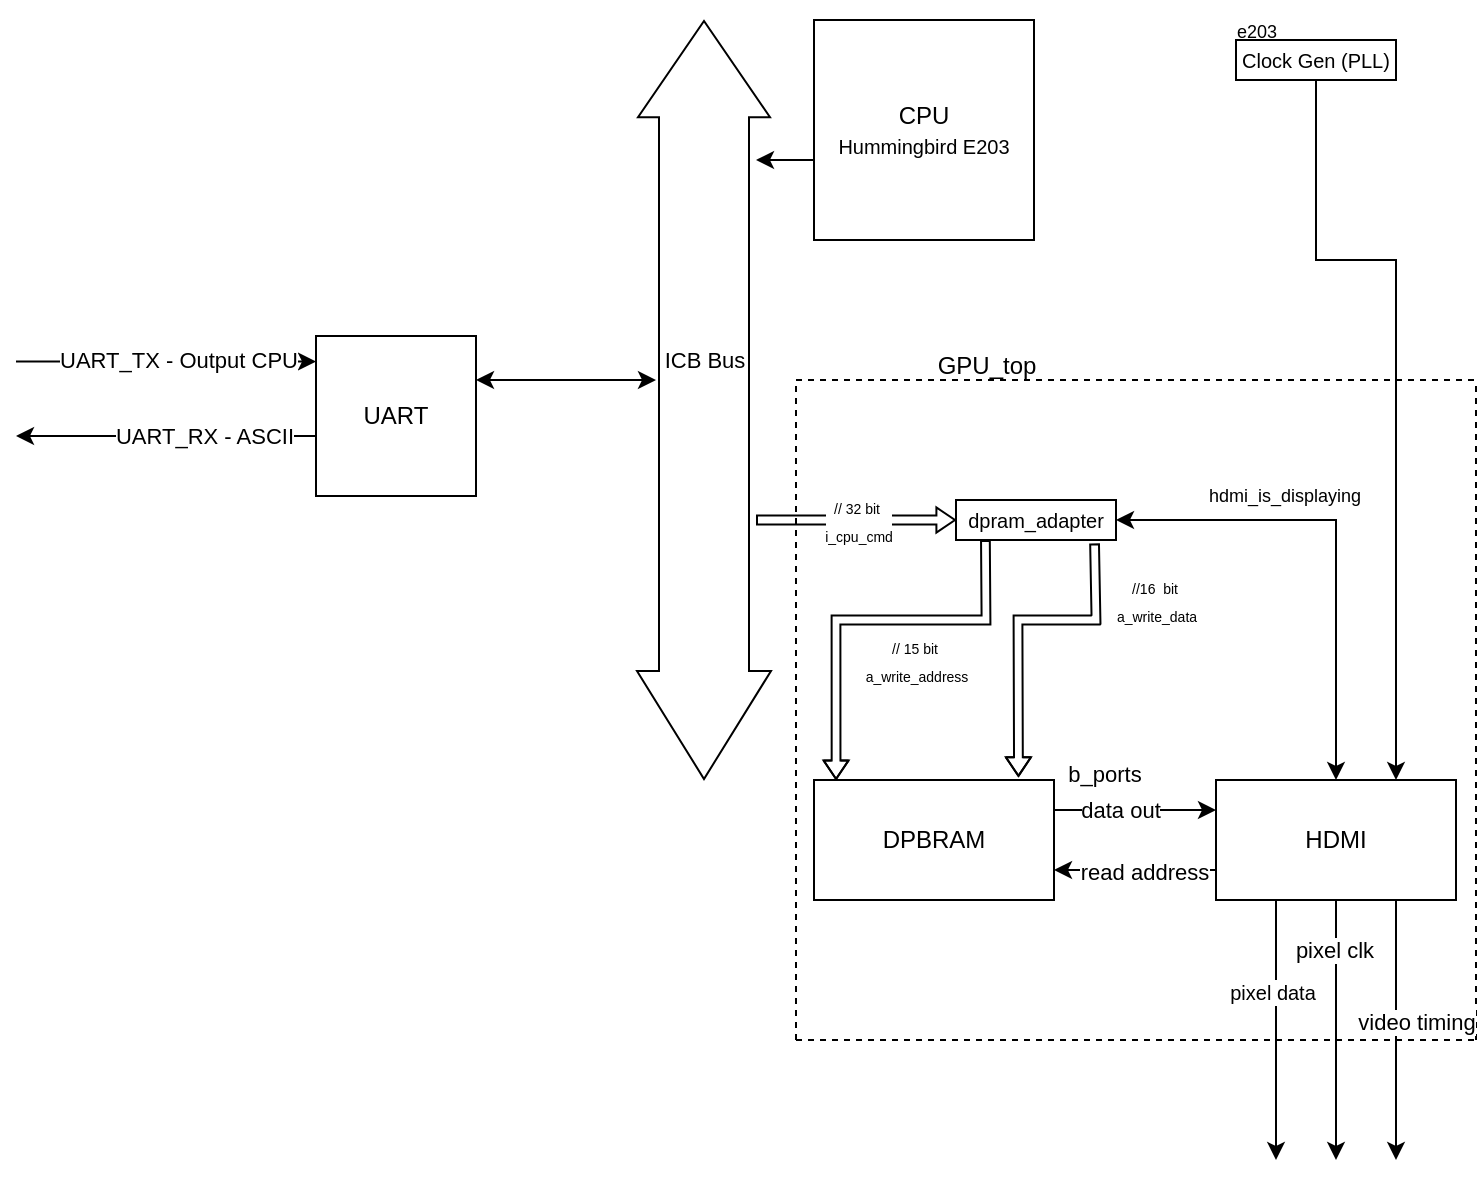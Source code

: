 <mxfile version="28.0.6">
  <diagram name="Pagina-1" id="KzIhoY3ENq3hdUddALfp">
    <mxGraphModel dx="983" dy="518" grid="1" gridSize="10" guides="1" tooltips="1" connect="1" arrows="1" fold="1" page="1" pageScale="1" pageWidth="827" pageHeight="1169" math="0" shadow="0">
      <root>
        <mxCell id="0" />
        <mxCell id="1" parent="0" />
        <mxCell id="MOmz2aD5P11YnYtUGGUo-1" value="CPU&lt;div&gt;&lt;font style=&quot;font-size: 10px;&quot;&gt;Hummingbird E203&lt;/font&gt;&lt;/div&gt;" style="whiteSpace=wrap;html=1;aspect=fixed;" parent="1" vertex="1">
          <mxGeometry x="469" y="60" width="110" height="110" as="geometry" />
        </mxCell>
        <mxCell id="MOmz2aD5P11YnYtUGGUo-3" value="" style="shape=flexArrow;endArrow=classic;startArrow=classic;html=1;rounded=0;startWidth=21;startSize=17.67;width=45;endSize=15.69;" parent="1" edge="1">
          <mxGeometry width="100" height="100" relative="1" as="geometry">
            <mxPoint x="414" y="440" as="sourcePoint" />
            <mxPoint x="414" y="60" as="targetPoint" />
          </mxGeometry>
        </mxCell>
        <mxCell id="MOmz2aD5P11YnYtUGGUo-6" value="ICB Bus" style="edgeLabel;html=1;align=center;verticalAlign=middle;resizable=0;points=[];" parent="MOmz2aD5P11YnYtUGGUo-3" vertex="1" connectable="0">
          <mxGeometry x="0.025" y="7" relative="1" as="geometry">
            <mxPoint x="7" y="-16" as="offset" />
          </mxGeometry>
        </mxCell>
        <mxCell id="MOmz2aD5P11YnYtUGGUo-7" value="UART" style="whiteSpace=wrap;html=1;aspect=fixed;" parent="1" vertex="1">
          <mxGeometry x="220" y="218" width="80" height="80" as="geometry" />
        </mxCell>
        <mxCell id="MOmz2aD5P11YnYtUGGUo-14" value="" style="endArrow=classic;html=1;rounded=0;exitX=1;exitY=0.25;exitDx=0;exitDy=0;" parent="1" edge="1">
          <mxGeometry width="50" height="50" relative="1" as="geometry">
            <mxPoint x="220" y="268" as="sourcePoint" />
            <mxPoint x="70" y="268" as="targetPoint" />
          </mxGeometry>
        </mxCell>
        <mxCell id="MOmz2aD5P11YnYtUGGUo-15" value="UART_RX - ASCII" style="edgeLabel;html=1;align=center;verticalAlign=middle;resizable=0;points=[];" parent="MOmz2aD5P11YnYtUGGUo-14" vertex="1" connectable="0">
          <mxGeometry x="-0.173" relative="1" as="geometry">
            <mxPoint x="6" as="offset" />
          </mxGeometry>
        </mxCell>
        <mxCell id="MOmz2aD5P11YnYtUGGUo-16" value="" style="endArrow=classic;html=1;rounded=0;entryX=1;entryY=0.75;entryDx=0;entryDy=0;exitX=1;exitY=0.75;exitDx=0;exitDy=0;" parent="1" edge="1">
          <mxGeometry width="50" height="50" relative="1" as="geometry">
            <mxPoint x="70" y="230.76" as="sourcePoint" />
            <mxPoint x="220" y="230.76" as="targetPoint" />
          </mxGeometry>
        </mxCell>
        <mxCell id="MOmz2aD5P11YnYtUGGUo-17" value="UART_TX - Output CPU" style="edgeLabel;html=1;align=center;verticalAlign=middle;resizable=0;points=[];" parent="MOmz2aD5P11YnYtUGGUo-16" vertex="1" connectable="0">
          <mxGeometry x="0.164" y="1" relative="1" as="geometry">
            <mxPoint x="-7" as="offset" />
          </mxGeometry>
        </mxCell>
        <mxCell id="MOmz2aD5P11YnYtUGGUo-21" value="" style="endArrow=none;dashed=1;html=1;rounded=0;" parent="1" edge="1">
          <mxGeometry width="50" height="50" relative="1" as="geometry">
            <mxPoint x="460" y="570" as="sourcePoint" />
            <mxPoint x="460" y="240" as="targetPoint" />
            <Array as="points">
              <mxPoint x="460" y="320" />
            </Array>
          </mxGeometry>
        </mxCell>
        <mxCell id="MOmz2aD5P11YnYtUGGUo-23" value="" style="endArrow=none;dashed=1;html=1;rounded=0;" parent="1" edge="1">
          <mxGeometry width="50" height="50" relative="1" as="geometry">
            <mxPoint x="460" y="240" as="sourcePoint" />
            <mxPoint x="800" y="240" as="targetPoint" />
          </mxGeometry>
        </mxCell>
        <mxCell id="MOmz2aD5P11YnYtUGGUo-24" value="" style="endArrow=none;dashed=1;html=1;rounded=0;" parent="1" edge="1">
          <mxGeometry width="50" height="50" relative="1" as="geometry">
            <mxPoint x="800" y="570" as="sourcePoint" />
            <mxPoint x="800" y="240" as="targetPoint" />
          </mxGeometry>
        </mxCell>
        <mxCell id="MOmz2aD5P11YnYtUGGUo-25" value="" style="endArrow=none;dashed=1;html=1;rounded=0;" parent="1" edge="1">
          <mxGeometry width="50" height="50" relative="1" as="geometry">
            <mxPoint x="460" y="570" as="sourcePoint" />
            <mxPoint x="800" y="570" as="targetPoint" />
          </mxGeometry>
        </mxCell>
        <mxCell id="MOmz2aD5P11YnYtUGGUo-26" value="GPU_top" style="text;html=1;align=center;verticalAlign=middle;resizable=0;points=[];autosize=1;strokeColor=none;fillColor=none;" parent="1" vertex="1">
          <mxGeometry x="520" y="218" width="70" height="30" as="geometry" />
        </mxCell>
        <mxCell id="MOmz2aD5P11YnYtUGGUo-27" value="" style="endArrow=classic;html=1;rounded=0;exitX=0;exitY=0.636;exitDx=0;exitDy=0;exitPerimeter=0;" parent="1" edge="1" source="MOmz2aD5P11YnYtUGGUo-1">
          <mxGeometry width="50" height="50" relative="1" as="geometry">
            <mxPoint x="520" y="140" as="sourcePoint" />
            <mxPoint x="440" y="130" as="targetPoint" />
          </mxGeometry>
        </mxCell>
        <mxCell id="MOmz2aD5P11YnYtUGGUo-28" value="&lt;font style=&quot;font-size: 10px;&quot;&gt;dpram_adapter&lt;/font&gt;" style="rounded=0;whiteSpace=wrap;html=1;" parent="1" vertex="1">
          <mxGeometry x="540" y="300" width="80" height="20" as="geometry" />
        </mxCell>
        <mxCell id="MOmz2aD5P11YnYtUGGUo-32" value="" style="shape=flexArrow;endArrow=classic;html=1;rounded=0;width=4.39;endSize=2.766;endWidth=7.127;entryX=0;entryY=0.5;entryDx=0;entryDy=0;" parent="1" target="MOmz2aD5P11YnYtUGGUo-28" edge="1">
          <mxGeometry width="50" height="50" relative="1" as="geometry">
            <mxPoint x="440" y="310" as="sourcePoint" />
            <mxPoint x="490" y="230" as="targetPoint" />
          </mxGeometry>
        </mxCell>
        <mxCell id="MOmz2aD5P11YnYtUGGUo-33" value="&lt;font style=&quot;font-size: 7px;&quot;&gt;// 32 bit&amp;nbsp;&lt;/font&gt;&lt;div&gt;&lt;font style=&quot;font-size: 7px;&quot;&gt;i_cpu_cmd&lt;/font&gt;&lt;/div&gt;" style="edgeLabel;html=1;align=center;verticalAlign=middle;resizable=0;points=[];" parent="MOmz2aD5P11YnYtUGGUo-32" vertex="1" connectable="0">
          <mxGeometry x="-0.132" y="-2" relative="1" as="geometry">
            <mxPoint x="7" y="-2" as="offset" />
          </mxGeometry>
        </mxCell>
        <mxCell id="MOmz2aD5P11YnYtUGGUo-36" value="" style="shape=flexArrow;endArrow=classic;html=1;rounded=0;width=4.39;endSize=2.766;endWidth=7.127;exitX=0.866;exitY=1.083;exitDx=0;exitDy=0;exitPerimeter=0;entryX=0.852;entryY=-0.026;entryDx=0;entryDy=0;entryPerimeter=0;" parent="1" source="MOmz2aD5P11YnYtUGGUo-28" edge="1" target="MOmz2aD5P11YnYtUGGUo-39">
          <mxGeometry width="50" height="50" relative="1" as="geometry">
            <mxPoint x="610" y="330" as="sourcePoint" />
            <mxPoint x="609" y="370" as="targetPoint" />
            <Array as="points">
              <mxPoint x="610" y="360" />
              <mxPoint x="571" y="360" />
            </Array>
          </mxGeometry>
        </mxCell>
        <mxCell id="MOmz2aD5P11YnYtUGGUo-39" value="DPBRAM" style="rounded=0;whiteSpace=wrap;html=1;" parent="1" vertex="1">
          <mxGeometry x="469" y="440" width="120" height="60" as="geometry" />
        </mxCell>
        <mxCell id="MOmz2aD5P11YnYtUGGUo-41" value="HDMI" style="rounded=0;whiteSpace=wrap;html=1;" parent="1" vertex="1">
          <mxGeometry x="670" y="440" width="120" height="60" as="geometry" />
        </mxCell>
        <mxCell id="MOmz2aD5P11YnYtUGGUo-42" value="" style="endArrow=classic;html=1;rounded=0;entryX=1;entryY=0.75;entryDx=0;entryDy=0;exitX=0;exitY=0.75;exitDx=0;exitDy=0;" parent="1" source="MOmz2aD5P11YnYtUGGUo-41" target="MOmz2aD5P11YnYtUGGUo-39" edge="1">
          <mxGeometry width="50" height="50" relative="1" as="geometry">
            <mxPoint x="390" y="520" as="sourcePoint" />
            <mxPoint x="440" y="470" as="targetPoint" />
          </mxGeometry>
        </mxCell>
        <mxCell id="MOmz2aD5P11YnYtUGGUo-45" value="read address" style="edgeLabel;html=1;align=center;verticalAlign=middle;resizable=0;points=[];" parent="MOmz2aD5P11YnYtUGGUo-42" vertex="1" connectable="0">
          <mxGeometry x="-0.097" y="1" relative="1" as="geometry">
            <mxPoint as="offset" />
          </mxGeometry>
        </mxCell>
        <mxCell id="MOmz2aD5P11YnYtUGGUo-43" value="" style="endArrow=classic;html=1;rounded=0;entryX=0;entryY=0.25;entryDx=0;entryDy=0;exitX=1;exitY=0.25;exitDx=0;exitDy=0;" parent="1" source="MOmz2aD5P11YnYtUGGUo-39" target="MOmz2aD5P11YnYtUGGUo-41" edge="1">
          <mxGeometry width="50" height="50" relative="1" as="geometry">
            <mxPoint x="390" y="520" as="sourcePoint" />
            <mxPoint x="440" y="470" as="targetPoint" />
          </mxGeometry>
        </mxCell>
        <mxCell id="MOmz2aD5P11YnYtUGGUo-44" value="data out" style="edgeLabel;html=1;align=center;verticalAlign=middle;resizable=0;points=[];" parent="MOmz2aD5P11YnYtUGGUo-43" vertex="1" connectable="0">
          <mxGeometry x="-0.184" relative="1" as="geometry">
            <mxPoint as="offset" />
          </mxGeometry>
        </mxCell>
        <mxCell id="MOmz2aD5P11YnYtUGGUo-46" value="" style="endArrow=classic;startArrow=classic;html=1;rounded=0;exitX=0.5;exitY=0;exitDx=0;exitDy=0;entryX=1;entryY=0.5;entryDx=0;entryDy=0;" parent="1" source="MOmz2aD5P11YnYtUGGUo-41" edge="1" target="MOmz2aD5P11YnYtUGGUo-28">
          <mxGeometry width="50" height="50" relative="1" as="geometry">
            <mxPoint x="530" y="380" as="sourcePoint" />
            <mxPoint x="640" y="310" as="targetPoint" />
            <Array as="points">
              <mxPoint x="730" y="310" />
            </Array>
          </mxGeometry>
        </mxCell>
        <mxCell id="MOmz2aD5P11YnYtUGGUo-47" value="" style="endArrow=classic;html=1;rounded=0;exitX=0.25;exitY=1;exitDx=0;exitDy=0;" parent="1" source="MOmz2aD5P11YnYtUGGUo-41" edge="1">
          <mxGeometry width="50" height="50" relative="1" as="geometry">
            <mxPoint x="610" y="540" as="sourcePoint" />
            <mxPoint x="700" y="630" as="targetPoint" />
          </mxGeometry>
        </mxCell>
        <mxCell id="MOmz2aD5P11YnYtUGGUo-53" value="&lt;font style=&quot;font-size: 10px;&quot;&gt;pixel data&lt;/font&gt;" style="edgeLabel;html=1;align=center;verticalAlign=middle;resizable=0;points=[];" parent="MOmz2aD5P11YnYtUGGUo-47" vertex="1" connectable="0">
          <mxGeometry x="-0.301" y="-2" relative="1" as="geometry">
            <mxPoint as="offset" />
          </mxGeometry>
        </mxCell>
        <mxCell id="MOmz2aD5P11YnYtUGGUo-48" value="" style="endArrow=classic;html=1;rounded=0;exitX=0.5;exitY=1;exitDx=0;exitDy=0;" parent="1" source="MOmz2aD5P11YnYtUGGUo-41" edge="1">
          <mxGeometry width="50" height="50" relative="1" as="geometry">
            <mxPoint x="610" y="540" as="sourcePoint" />
            <mxPoint x="730" y="630" as="targetPoint" />
          </mxGeometry>
        </mxCell>
        <mxCell id="MOmz2aD5P11YnYtUGGUo-54" value="pixel clk" style="edgeLabel;html=1;align=center;verticalAlign=middle;resizable=0;points=[];" parent="MOmz2aD5P11YnYtUGGUo-48" vertex="1" connectable="0">
          <mxGeometry x="-0.621" y="-1" relative="1" as="geometry">
            <mxPoint as="offset" />
          </mxGeometry>
        </mxCell>
        <mxCell id="MOmz2aD5P11YnYtUGGUo-51" value="&lt;font style=&quot;font-size: 10px;&quot;&gt;Clock Gen (PLL)&lt;/font&gt;" style="rounded=0;whiteSpace=wrap;html=1;" parent="1" vertex="1">
          <mxGeometry x="680" y="70" width="80" height="20" as="geometry" />
        </mxCell>
        <mxCell id="MOmz2aD5P11YnYtUGGUo-52" value="" style="endArrow=classic;html=1;rounded=0;exitX=0.5;exitY=1;exitDx=0;exitDy=0;entryX=0.75;entryY=0;entryDx=0;entryDy=0;" parent="1" source="MOmz2aD5P11YnYtUGGUo-51" target="MOmz2aD5P11YnYtUGGUo-41" edge="1">
          <mxGeometry width="50" height="50" relative="1" as="geometry">
            <mxPoint x="560" y="380" as="sourcePoint" />
            <mxPoint x="610" y="330" as="targetPoint" />
            <Array as="points">
              <mxPoint x="720" y="180" />
              <mxPoint x="760" y="180" />
              <mxPoint x="760" y="270" />
            </Array>
          </mxGeometry>
        </mxCell>
        <mxCell id="MOmz2aD5P11YnYtUGGUo-55" value="" style="endArrow=classic;html=1;rounded=0;exitX=0.5;exitY=1;exitDx=0;exitDy=0;" parent="1" edge="1">
          <mxGeometry width="50" height="50" relative="1" as="geometry">
            <mxPoint x="760" y="500" as="sourcePoint" />
            <mxPoint x="760" y="630" as="targetPoint" />
          </mxGeometry>
        </mxCell>
        <mxCell id="MOmz2aD5P11YnYtUGGUo-56" value="video timing" style="edgeLabel;html=1;align=center;verticalAlign=middle;resizable=0;points=[];" parent="MOmz2aD5P11YnYtUGGUo-55" vertex="1" connectable="0">
          <mxGeometry x="-0.621" y="-1" relative="1" as="geometry">
            <mxPoint x="11" y="36" as="offset" />
          </mxGeometry>
        </mxCell>
        <mxCell id="MOmz2aD5P11YnYtUGGUo-58" value="&lt;font style=&quot;font-size: 9px;&quot;&gt;e203&lt;/font&gt;" style="text;html=1;align=center;verticalAlign=middle;resizable=0;points=[];autosize=1;strokeColor=none;fillColor=none;" parent="1" vertex="1">
          <mxGeometry x="670" y="50" width="40" height="30" as="geometry" />
        </mxCell>
        <mxCell id="PbsWKxKcGO8dEBl_YEtn-2" value="" style="shape=flexArrow;endArrow=classic;html=1;rounded=0;width=4.39;endSize=2.766;endWidth=7.127;exitX=0.866;exitY=1.083;exitDx=0;exitDy=0;exitPerimeter=0;entryX=0.092;entryY=0;entryDx=0;entryDy=0;entryPerimeter=0;" edge="1" parent="1" target="MOmz2aD5P11YnYtUGGUo-39">
          <mxGeometry width="50" height="50" relative="1" as="geometry">
            <mxPoint x="554.71" y="320" as="sourcePoint" />
            <mxPoint x="554.71" y="368" as="targetPoint" />
            <Array as="points">
              <mxPoint x="555" y="360" />
              <mxPoint x="480" y="360" />
            </Array>
          </mxGeometry>
        </mxCell>
        <mxCell id="PbsWKxKcGO8dEBl_YEtn-5" value="&lt;font style=&quot;font-size: 7px;&quot;&gt;//16&amp;nbsp; bit&amp;nbsp;&lt;/font&gt;&lt;div&gt;&lt;span style=&quot;font-size: 7px;&quot;&gt;a_write_data&lt;/span&gt;&lt;/div&gt;" style="edgeLabel;html=1;align=center;verticalAlign=middle;resizable=0;points=[];" vertex="1" connectable="0" parent="1">
          <mxGeometry x="640" y="350" as="geometry" />
        </mxCell>
        <mxCell id="PbsWKxKcGO8dEBl_YEtn-6" value="&lt;font style=&quot;font-size: 7px;&quot;&gt;// 15 bit&amp;nbsp;&lt;/font&gt;&lt;div&gt;&lt;span style=&quot;font-size: 7px;&quot;&gt;a_write_address&lt;/span&gt;&lt;/div&gt;" style="edgeLabel;html=1;align=center;verticalAlign=middle;resizable=0;points=[];" vertex="1" connectable="0" parent="1">
          <mxGeometry x="520" y="380" as="geometry" />
        </mxCell>
        <mxCell id="PbsWKxKcGO8dEBl_YEtn-8" value="&lt;font style=&quot;font-size: 9px;&quot;&gt;hdmi_is_displaying&lt;/font&gt;" style="edgeLabel;html=1;align=center;verticalAlign=middle;resizable=0;points=[];" vertex="1" connectable="0" parent="1">
          <mxGeometry x="700" y="300" as="geometry">
            <mxPoint x="4" y="-3" as="offset" />
          </mxGeometry>
        </mxCell>
        <mxCell id="PbsWKxKcGO8dEBl_YEtn-10" value="&lt;font&gt;b_ports&lt;/font&gt;" style="edgeLabel;html=1;align=center;verticalAlign=middle;resizable=0;points=[];" vertex="1" connectable="0" parent="1">
          <mxGeometry x="610" y="440" as="geometry">
            <mxPoint x="4" y="-3" as="offset" />
          </mxGeometry>
        </mxCell>
        <mxCell id="PbsWKxKcGO8dEBl_YEtn-11" value="" style="endArrow=classic;startArrow=classic;html=1;rounded=0;" edge="1" parent="1">
          <mxGeometry width="50" height="50" relative="1" as="geometry">
            <mxPoint x="390" y="240" as="sourcePoint" />
            <mxPoint x="300" y="240" as="targetPoint" />
            <Array as="points" />
          </mxGeometry>
        </mxCell>
      </root>
    </mxGraphModel>
  </diagram>
</mxfile>
